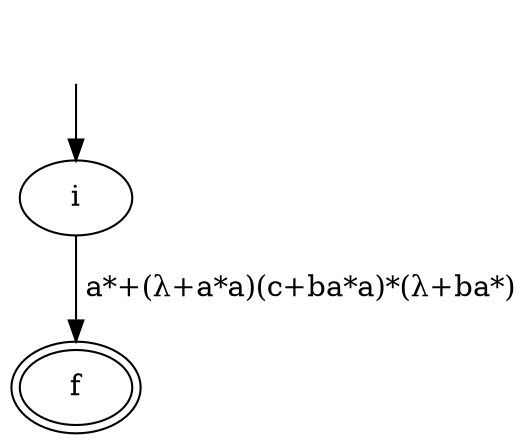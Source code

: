 digraph "AFER" {
    _nil0 [style="invis"]
    _nil0 -> i [label=""]
    i -> f [label=" a*+(λ+a*a)(c+ba*a)*(λ+ba*)"]
    f [peripheries=2]
}
